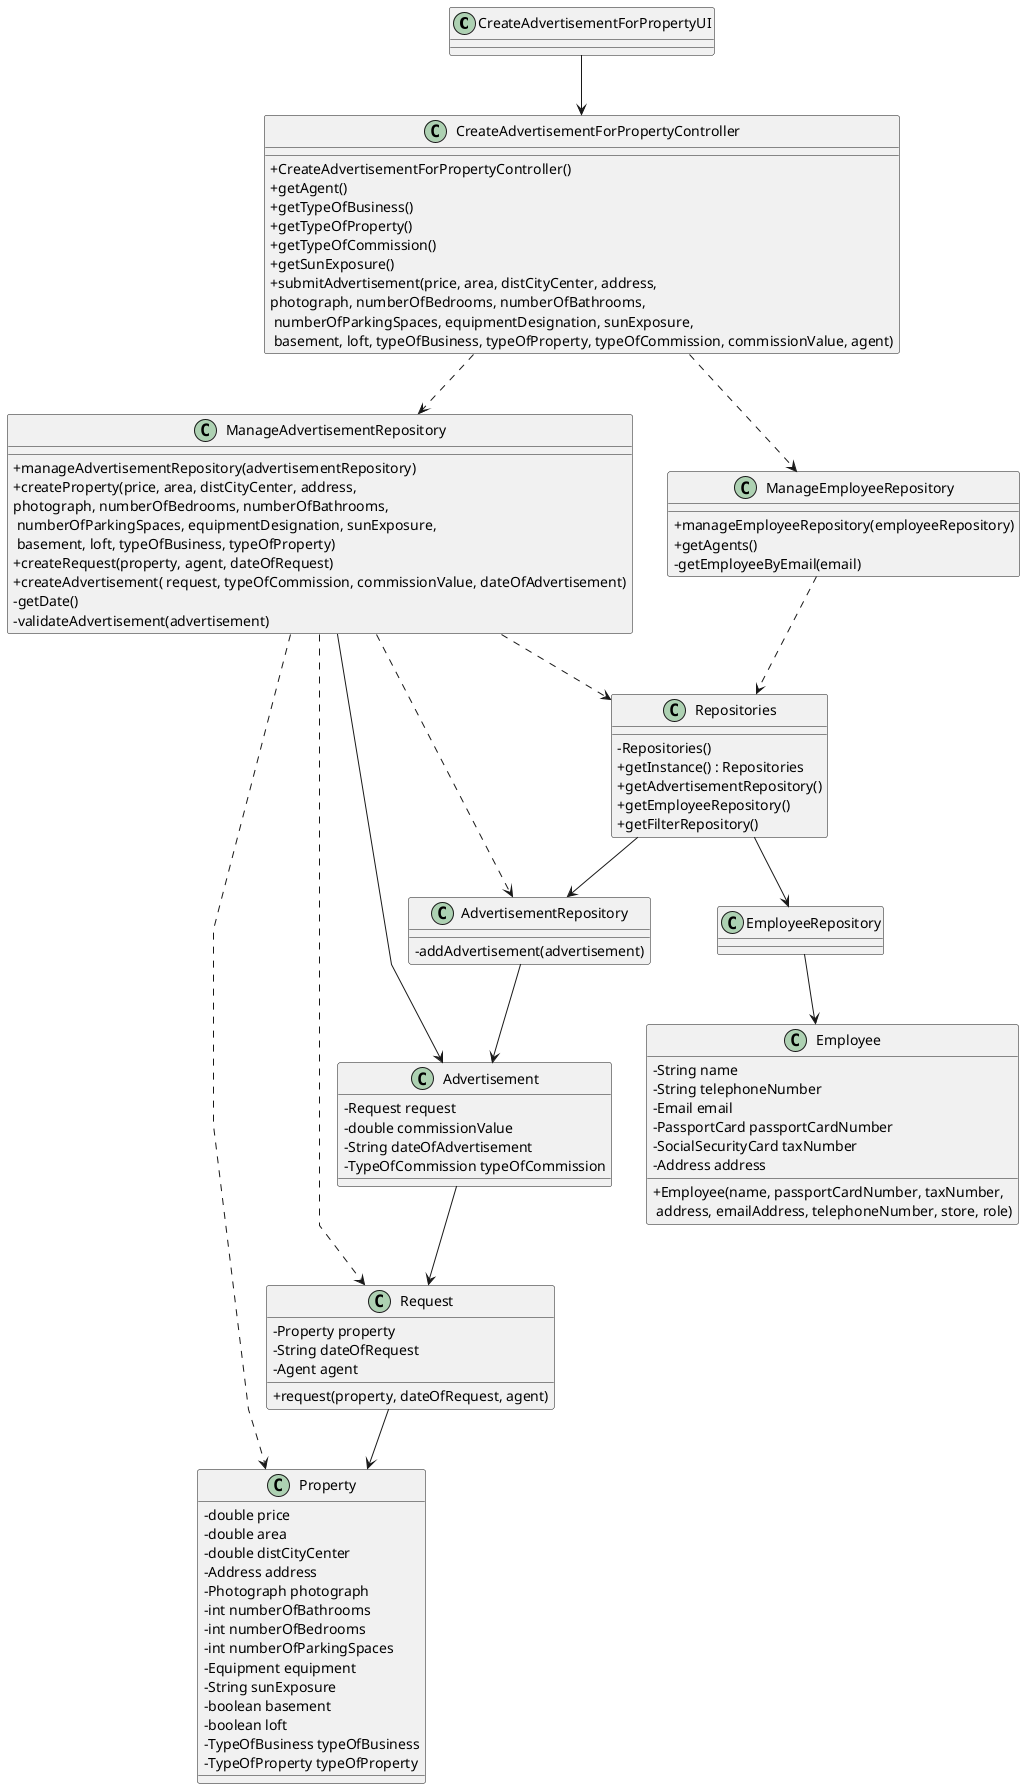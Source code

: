 @startuml
'skinparam monochrome true
skinparam packageStyle rectangle
skinparam shadowing false
skinparam linetype polyline
'skinparam linetype orto

skinparam classAttributeIconSize 0

'left to right direction

class CreateAdvertisementForPropertyUI {}

class CreateAdvertisementForPropertyController {
    + CreateAdvertisementForPropertyController()
    + getAgent()
    + getTypeOfBusiness()
    + getTypeOfProperty()
    + getTypeOfCommission()
    + getSunExposure()
    + submitAdvertisement(price, area, distCityCenter, address, \nphotograph, numberOfBedrooms, numberOfBathrooms, \n numberOfParkingSpaces, equipmentDesignation, sunExposure, \n basement, loft, typeOfBusiness, typeOfProperty, typeOfCommission, commissionValue, agent)
}

class Repositories {
    - Repositories()
    + getInstance() : Repositories
    + getAdvertisementRepository()
    + getEmployeeRepository()
    + getFilterRepository()
}
class ManageEmployeeRepository{
    + manageEmployeeRepository(employeeRepository)
    + getAgents()
    - getEmployeeByEmail(email)
}

class ManageAdvertisementRepository{
    + manageAdvertisementRepository(advertisementRepository)
    + createProperty(price, area, distCityCenter, address, \nphotograph, numberOfBedrooms, numberOfBathrooms, \n numberOfParkingSpaces, equipmentDesignation, sunExposure, \n basement, loft, typeOfBusiness, typeOfProperty)
    + createRequest(property, agent, dateOfRequest)
    {method}+ createAdvertisement( request, typeOfCommission, commissionValue, dateOfAdvertisement)
    - getDate()
    {method}- validateAdvertisement(advertisement)
    }
class AdvertisementRepository{
    - addAdvertisement(advertisement)
}

class Request{
    - Property property
    - String dateOfRequest
    - Agent agent
    + request(property, dateOfRequest, agent)
}
class Advertisement{
    -Request request
    -double commissionValue
    -String dateOfAdvertisement
    -TypeOfCommission typeOfCommission
}
class Property{
    - double price
    - double area
    - double distCityCenter
    - Address address
    - Photograph photograph
    - int numberOfBathrooms
    - int numberOfBedrooms
    - int numberOfParkingSpaces
    - Equipment equipment
    - String sunExposure
    - boolean basement
    - boolean loft
    - TypeOfBusiness typeOfBusiness
    - TypeOfProperty typeOfProperty
}

class Employee {
    - String name
    - String telephoneNumber
    - Email email
    - PassportCard passportCardNumber
    - SocialSecurityCard taxNumber
    - Address address
    '- Store store
    '- Role role

    + Employee(name, passportCardNumber, taxNumber,\n address, emailAddress, telephoneNumber, store, role)
}


CreateAdvertisementForPropertyUI --> CreateAdvertisementForPropertyController

CreateAdvertisementForPropertyController ..> ManageEmployeeRepository
CreateAdvertisementForPropertyController ..> ManageAdvertisementRepository

ManageEmployeeRepository ..> Repositories
ManageAdvertisementRepository ..> Repositories

Repositories --> AdvertisementRepository
Repositories --> EmployeeRepository

EmployeeRepository --> Employee

ManageAdvertisementRepository ..> AdvertisementRepository
ManageAdvertisementRepository --> Advertisement

AdvertisementRepository --> Advertisement

Advertisement --> Request

Request --> Property

ManageAdvertisementRepository ..> Property
ManageAdvertisementRepository ..> Request

@enduml
